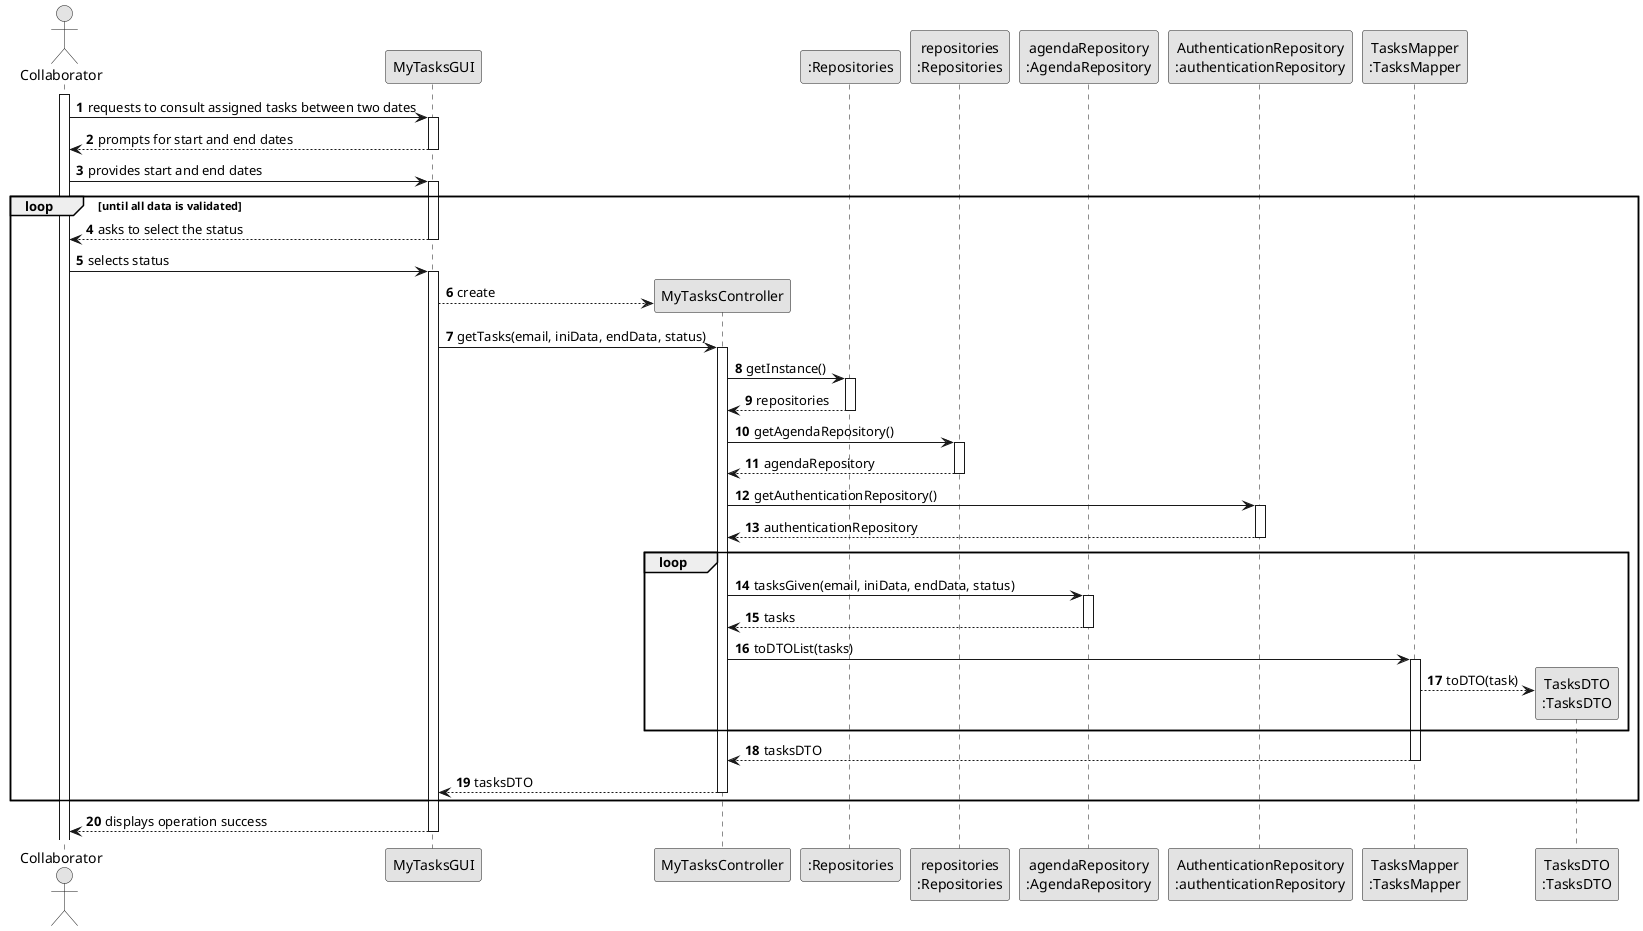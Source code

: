 @startuml
skinparam monochrome true
skinparam packageStyle rectangle
skinparam shadowing false

autonumber

'hide footbox
actor "Collaborator" as Employee
participant "MyTasksGUI" as UI
participant "MyTasksController" as CTRL
participant ":Repositories" as REP
participant "repositories\n:Repositories" as PLAT
participant "agendaRepository\n:AgendaRepository" as AG
participant "AuthenticationRepository\n:authenticationRepository" as aut
participant "TasksMapper\n:TasksMapper" as Mapper
participant "TasksDTO\n:TasksDTO" as DTO

activate Employee

    Employee -> UI :  requests to consult assigned tasks between two dates

    activate UI

        UI --> Employee : prompts for start and end dates
    deactivate UI

    Employee -> UI : provides start and end dates

    activate UI
loop until all data is validated
        UI --> Employee : asks to select the status
    deactivate UI

    Employee -> UI : selects status
    activate UI

        UI --> CTRL** : create

        UI -> CTRL : getTasks(email, iniData, endData, status)

        activate CTRL

             CTRL -> REP : getInstance()

            activate REP

                CTRL <-- REP : repositories
            deactivate REP

            CTRL -> PLAT : getAgendaRepository()

            activate PLAT

                CTRL <-- PLAT : agendaRepository
            deactivate PLAT

            CTRL -> aut : getAuthenticationRepository()

            activate aut

                aut --> CTRL : authenticationRepository
            deactivate aut
            group loop

                CTRL -> AG : tasksGiven(email, iniData, endData, status)

                activate AG

                    AG --> CTRL : tasks
                deactivate AG

                CTRL -> Mapper : toDTOList(tasks)
                activate Mapper

                    Mapper --> DTO** : toDTO(task)

            end
                    Mapper --> CTRL : tasksDTO
                deactivate Mapper
            CTRL --> UI : tasksDTO
        deactivate CTRL
end
        UI --> Employee : displays operation success
    deactivate UI


@enduml